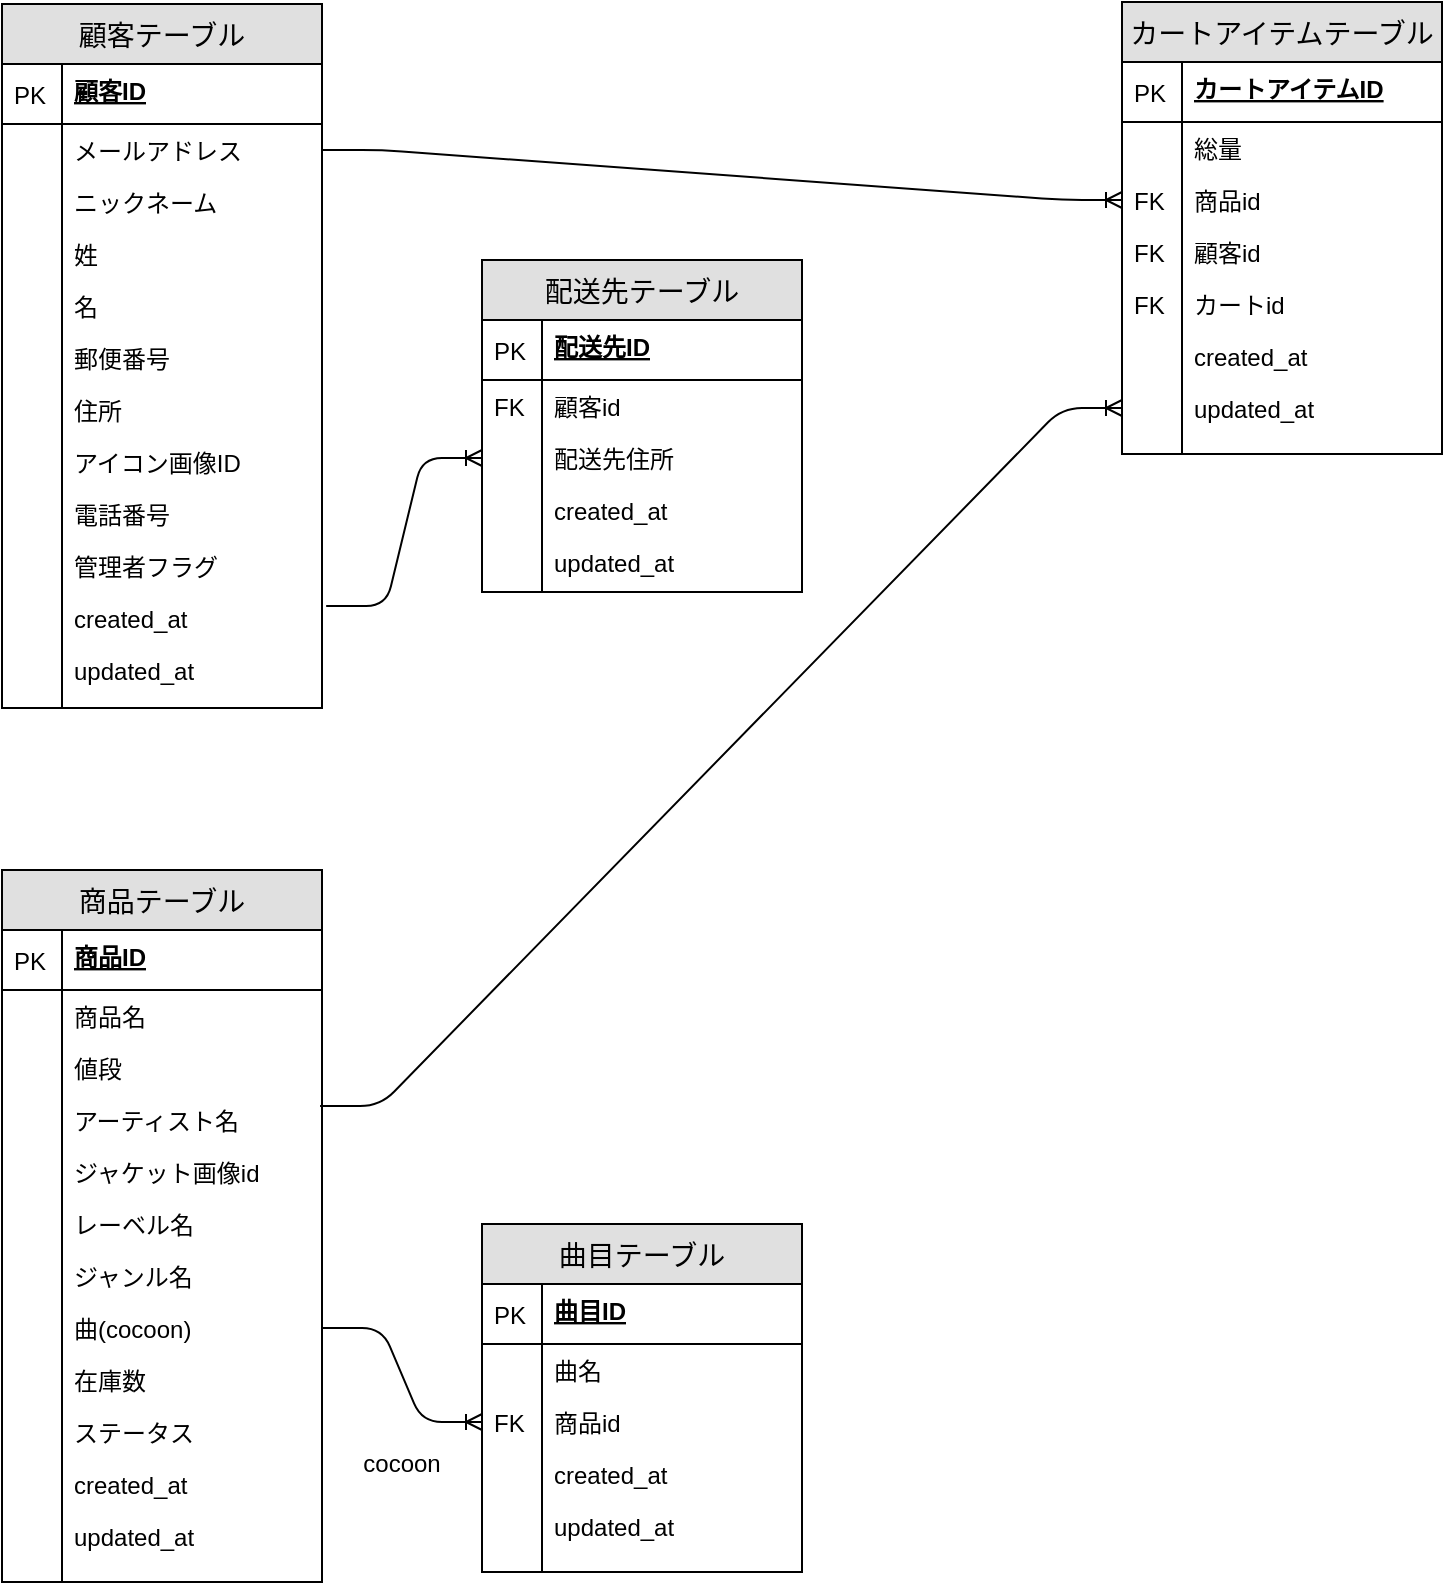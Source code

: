 <mxfile version="10.8.0" type="github"><diagram id="j4deBGUTTM5WUYpIcItX" name="ER"><mxGraphModel dx="918" dy="592" grid="1" gridSize="10" guides="1" tooltips="1" connect="1" arrows="1" fold="1" page="1" pageScale="1" pageWidth="2339" pageHeight="3300" math="0" shadow="0"><root><mxCell id="0"/><mxCell id="1" parent="0"/><mxCell id="TV6DeIS1_IVo76_vO-sN-1" value="顧客テーブル" style="swimlane;fontStyle=0;childLayout=stackLayout;horizontal=1;startSize=30;fillColor=#e0e0e0;horizontalStack=0;resizeParent=1;resizeParentMax=0;resizeLast=0;collapsible=1;marginBottom=0;swimlaneFillColor=#ffffff;align=center;fontSize=14;" parent="1" vertex="1"><mxGeometry x="40" y="40" width="160" height="352" as="geometry"/></mxCell><mxCell id="TV6DeIS1_IVo76_vO-sN-2" value="顧客ID&#10;" style="shape=partialRectangle;top=0;left=0;right=0;bottom=1;align=left;verticalAlign=top;fillColor=none;spacingLeft=34;spacingRight=4;overflow=hidden;rotatable=0;points=[[0,0.5],[1,0.5]];portConstraint=eastwest;dropTarget=0;fontStyle=5;fontSize=12;" parent="TV6DeIS1_IVo76_vO-sN-1" vertex="1"><mxGeometry y="30" width="160" height="30" as="geometry"/></mxCell><mxCell id="TV6DeIS1_IVo76_vO-sN-3" value="PK" style="shape=partialRectangle;top=0;left=0;bottom=0;fillColor=none;align=left;verticalAlign=middle;spacingLeft=4;spacingRight=4;overflow=hidden;rotatable=0;points=[];portConstraint=eastwest;part=1;fontSize=12;" parent="TV6DeIS1_IVo76_vO-sN-2" vertex="1" connectable="0"><mxGeometry width="30" height="30" as="geometry"/></mxCell><mxCell id="TV6DeIS1_IVo76_vO-sN-4" value="メールアドレス" style="shape=partialRectangle;top=0;left=0;right=0;bottom=0;align=left;verticalAlign=top;fillColor=none;spacingLeft=34;spacingRight=4;overflow=hidden;rotatable=0;points=[[0,0.5],[1,0.5]];portConstraint=eastwest;dropTarget=0;fontSize=12;" parent="TV6DeIS1_IVo76_vO-sN-1" vertex="1"><mxGeometry y="60" width="160" height="26" as="geometry"/></mxCell><mxCell id="TV6DeIS1_IVo76_vO-sN-5" value="" style="shape=partialRectangle;top=0;left=0;bottom=0;fillColor=none;align=left;verticalAlign=top;spacingLeft=4;spacingRight=4;overflow=hidden;rotatable=0;points=[];portConstraint=eastwest;part=1;fontSize=12;" parent="TV6DeIS1_IVo76_vO-sN-4" vertex="1" connectable="0"><mxGeometry width="30" height="26" as="geometry"/></mxCell><mxCell id="TV6DeIS1_IVo76_vO-sN-6" value="ニックネーム" style="shape=partialRectangle;top=0;left=0;right=0;bottom=0;align=left;verticalAlign=top;fillColor=none;spacingLeft=34;spacingRight=4;overflow=hidden;rotatable=0;points=[[0,0.5],[1,0.5]];portConstraint=eastwest;dropTarget=0;fontSize=12;" parent="TV6DeIS1_IVo76_vO-sN-1" vertex="1"><mxGeometry y="86" width="160" height="26" as="geometry"/></mxCell><mxCell id="TV6DeIS1_IVo76_vO-sN-7" value="" style="shape=partialRectangle;top=0;left=0;bottom=0;fillColor=none;align=left;verticalAlign=top;spacingLeft=4;spacingRight=4;overflow=hidden;rotatable=0;points=[];portConstraint=eastwest;part=1;fontSize=12;" parent="TV6DeIS1_IVo76_vO-sN-6" vertex="1" connectable="0"><mxGeometry width="30" height="26" as="geometry"/></mxCell><mxCell id="TV6DeIS1_IVo76_vO-sN-8" value="姓" style="shape=partialRectangle;top=0;left=0;right=0;bottom=0;align=left;verticalAlign=top;fillColor=none;spacingLeft=34;spacingRight=4;overflow=hidden;rotatable=0;points=[[0,0.5],[1,0.5]];portConstraint=eastwest;dropTarget=0;fontSize=12;" parent="TV6DeIS1_IVo76_vO-sN-1" vertex="1"><mxGeometry y="112" width="160" height="26" as="geometry"/></mxCell><mxCell id="TV6DeIS1_IVo76_vO-sN-9" value="" style="shape=partialRectangle;top=0;left=0;bottom=0;fillColor=none;align=left;verticalAlign=top;spacingLeft=4;spacingRight=4;overflow=hidden;rotatable=0;points=[];portConstraint=eastwest;part=1;fontSize=12;" parent="TV6DeIS1_IVo76_vO-sN-8" vertex="1" connectable="0"><mxGeometry width="30" height="26" as="geometry"/></mxCell><mxCell id="k_5sdyVenxP-10PPufpc-1" value="名" style="shape=partialRectangle;top=0;left=0;right=0;bottom=0;align=left;verticalAlign=top;fillColor=none;spacingLeft=34;spacingRight=4;overflow=hidden;rotatable=0;points=[[0,0.5],[1,0.5]];portConstraint=eastwest;dropTarget=0;fontSize=12;" vertex="1" parent="TV6DeIS1_IVo76_vO-sN-1"><mxGeometry y="138" width="160" height="26" as="geometry"/></mxCell><mxCell id="k_5sdyVenxP-10PPufpc-2" value="" style="shape=partialRectangle;top=0;left=0;bottom=0;fillColor=none;align=left;verticalAlign=top;spacingLeft=4;spacingRight=4;overflow=hidden;rotatable=0;points=[];portConstraint=eastwest;part=1;fontSize=12;" vertex="1" connectable="0" parent="k_5sdyVenxP-10PPufpc-1"><mxGeometry width="30" height="26" as="geometry"/></mxCell><mxCell id="R2SlFl2XiFBd5JuxxcRJ-7" value="郵便番号" style="shape=partialRectangle;top=0;left=0;right=0;bottom=0;align=left;verticalAlign=top;fillColor=none;spacingLeft=34;spacingRight=4;overflow=hidden;rotatable=0;points=[[0,0.5],[1,0.5]];portConstraint=eastwest;dropTarget=0;fontSize=12;" parent="TV6DeIS1_IVo76_vO-sN-1" vertex="1"><mxGeometry y="164" width="160" height="26" as="geometry"/></mxCell><mxCell id="R2SlFl2XiFBd5JuxxcRJ-8" value="" style="shape=partialRectangle;top=0;left=0;bottom=0;fillColor=none;align=left;verticalAlign=top;spacingLeft=4;spacingRight=4;overflow=hidden;rotatable=0;points=[];portConstraint=eastwest;part=1;fontSize=12;" parent="R2SlFl2XiFBd5JuxxcRJ-7" vertex="1" connectable="0"><mxGeometry width="30" height="26" as="geometry"/></mxCell><mxCell id="R2SlFl2XiFBd5JuxxcRJ-11" value="住所" style="shape=partialRectangle;top=0;left=0;right=0;bottom=0;align=left;verticalAlign=top;fillColor=none;spacingLeft=34;spacingRight=4;overflow=hidden;rotatable=0;points=[[0,0.5],[1,0.5]];portConstraint=eastwest;dropTarget=0;fontSize=12;" parent="TV6DeIS1_IVo76_vO-sN-1" vertex="1"><mxGeometry y="190" width="160" height="26" as="geometry"/></mxCell><mxCell id="R2SlFl2XiFBd5JuxxcRJ-12" value="" style="shape=partialRectangle;top=0;left=0;bottom=0;fillColor=none;align=left;verticalAlign=top;spacingLeft=4;spacingRight=4;overflow=hidden;rotatable=0;points=[];portConstraint=eastwest;part=1;fontSize=12;" parent="R2SlFl2XiFBd5JuxxcRJ-11" vertex="1" connectable="0"><mxGeometry width="30" height="26" as="geometry"/></mxCell><mxCell id="R2SlFl2XiFBd5JuxxcRJ-17" value="アイコン画像ID" style="shape=partialRectangle;top=0;left=0;right=0;bottom=0;align=left;verticalAlign=top;fillColor=none;spacingLeft=34;spacingRight=4;overflow=hidden;rotatable=0;points=[[0,0.5],[1,0.5]];portConstraint=eastwest;dropTarget=0;fontSize=12;" parent="TV6DeIS1_IVo76_vO-sN-1" vertex="1"><mxGeometry y="216" width="160" height="26" as="geometry"/></mxCell><mxCell id="R2SlFl2XiFBd5JuxxcRJ-18" value="" style="shape=partialRectangle;top=0;left=0;bottom=0;fillColor=none;align=left;verticalAlign=top;spacingLeft=4;spacingRight=4;overflow=hidden;rotatable=0;points=[];portConstraint=eastwest;part=1;fontSize=12;" parent="R2SlFl2XiFBd5JuxxcRJ-17" vertex="1" connectable="0"><mxGeometry width="30" height="26" as="geometry"/></mxCell><mxCell id="R2SlFl2XiFBd5JuxxcRJ-9" value="電話番号" style="shape=partialRectangle;top=0;left=0;right=0;bottom=0;align=left;verticalAlign=top;fillColor=none;spacingLeft=34;spacingRight=4;overflow=hidden;rotatable=0;points=[[0,0.5],[1,0.5]];portConstraint=eastwest;dropTarget=0;fontSize=12;" parent="TV6DeIS1_IVo76_vO-sN-1" vertex="1"><mxGeometry y="242" width="160" height="26" as="geometry"/></mxCell><mxCell id="R2SlFl2XiFBd5JuxxcRJ-10" value="" style="shape=partialRectangle;top=0;left=0;bottom=0;fillColor=none;align=left;verticalAlign=top;spacingLeft=4;spacingRight=4;overflow=hidden;rotatable=0;points=[];portConstraint=eastwest;part=1;fontSize=12;" parent="R2SlFl2XiFBd5JuxxcRJ-9" vertex="1" connectable="0"><mxGeometry width="30" height="26" as="geometry"/></mxCell><mxCell id="k_5sdyVenxP-10PPufpc-4" value="管理者フラグ" style="shape=partialRectangle;top=0;left=0;right=0;bottom=0;align=left;verticalAlign=top;fillColor=none;spacingLeft=34;spacingRight=4;overflow=hidden;rotatable=0;points=[[0,0.5],[1,0.5]];portConstraint=eastwest;dropTarget=0;fontSize=12;" vertex="1" parent="TV6DeIS1_IVo76_vO-sN-1"><mxGeometry y="268" width="160" height="26" as="geometry"/></mxCell><mxCell id="k_5sdyVenxP-10PPufpc-5" value="" style="shape=partialRectangle;top=0;left=0;bottom=0;fillColor=none;align=left;verticalAlign=top;spacingLeft=4;spacingRight=4;overflow=hidden;rotatable=0;points=[];portConstraint=eastwest;part=1;fontSize=12;" vertex="1" connectable="0" parent="k_5sdyVenxP-10PPufpc-4"><mxGeometry width="30" height="26" as="geometry"/></mxCell><mxCell id="R2SlFl2XiFBd5JuxxcRJ-15" value="created_at" style="shape=partialRectangle;top=0;left=0;right=0;bottom=0;align=left;verticalAlign=top;fillColor=none;spacingLeft=34;spacingRight=4;overflow=hidden;rotatable=0;points=[[0,0.5],[1,0.5]];portConstraint=eastwest;dropTarget=0;fontSize=12;" parent="TV6DeIS1_IVo76_vO-sN-1" vertex="1"><mxGeometry y="294" width="160" height="26" as="geometry"/></mxCell><mxCell id="R2SlFl2XiFBd5JuxxcRJ-16" value="" style="shape=partialRectangle;top=0;left=0;bottom=0;fillColor=none;align=left;verticalAlign=top;spacingLeft=4;spacingRight=4;overflow=hidden;rotatable=0;points=[];portConstraint=eastwest;part=1;fontSize=12;" parent="R2SlFl2XiFBd5JuxxcRJ-15" vertex="1" connectable="0"><mxGeometry width="30" height="26" as="geometry"/></mxCell><mxCell id="R2SlFl2XiFBd5JuxxcRJ-13" value="updated_at" style="shape=partialRectangle;top=0;left=0;right=0;bottom=0;align=left;verticalAlign=top;fillColor=none;spacingLeft=34;spacingRight=4;overflow=hidden;rotatable=0;points=[[0,0.5],[1,0.5]];portConstraint=eastwest;dropTarget=0;fontSize=12;" parent="TV6DeIS1_IVo76_vO-sN-1" vertex="1"><mxGeometry y="320" width="160" height="26" as="geometry"/></mxCell><mxCell id="R2SlFl2XiFBd5JuxxcRJ-14" value="" style="shape=partialRectangle;top=0;left=0;bottom=0;fillColor=none;align=left;verticalAlign=top;spacingLeft=4;spacingRight=4;overflow=hidden;rotatable=0;points=[];portConstraint=eastwest;part=1;fontSize=12;" parent="R2SlFl2XiFBd5JuxxcRJ-13" vertex="1" connectable="0"><mxGeometry width="30" height="26" as="geometry"/></mxCell><mxCell id="TV6DeIS1_IVo76_vO-sN-10" value="" style="shape=partialRectangle;top=0;left=0;right=0;bottom=0;align=left;verticalAlign=top;fillColor=none;spacingLeft=34;spacingRight=4;overflow=hidden;rotatable=0;points=[[0,0.5],[1,0.5]];portConstraint=eastwest;dropTarget=0;fontSize=12;" parent="TV6DeIS1_IVo76_vO-sN-1" vertex="1"><mxGeometry y="346" width="160" height="6" as="geometry"/></mxCell><mxCell id="TV6DeIS1_IVo76_vO-sN-11" value="" style="shape=partialRectangle;top=0;left=0;bottom=0;fillColor=none;align=left;verticalAlign=top;spacingLeft=4;spacingRight=4;overflow=hidden;rotatable=0;points=[];portConstraint=eastwest;part=1;fontSize=12;" parent="TV6DeIS1_IVo76_vO-sN-10" vertex="1" connectable="0"><mxGeometry width="30" height="6" as="geometry"/></mxCell><mxCell id="R2SlFl2XiFBd5JuxxcRJ-26" value="商品テーブル" style="swimlane;fontStyle=0;childLayout=stackLayout;horizontal=1;startSize=30;fillColor=#e0e0e0;horizontalStack=0;resizeParent=1;resizeParentMax=0;resizeLast=0;collapsible=1;marginBottom=0;swimlaneFillColor=#ffffff;align=center;fontSize=14;" parent="1" vertex="1"><mxGeometry x="40" y="473" width="160" height="356" as="geometry"/></mxCell><mxCell id="R2SlFl2XiFBd5JuxxcRJ-27" value="商品ID&#10;" style="shape=partialRectangle;top=0;left=0;right=0;bottom=1;align=left;verticalAlign=top;fillColor=none;spacingLeft=34;spacingRight=4;overflow=hidden;rotatable=0;points=[[0,0.5],[1,0.5]];portConstraint=eastwest;dropTarget=0;fontStyle=5;fontSize=12;" parent="R2SlFl2XiFBd5JuxxcRJ-26" vertex="1"><mxGeometry y="30" width="160" height="30" as="geometry"/></mxCell><mxCell id="R2SlFl2XiFBd5JuxxcRJ-28" value="PK" style="shape=partialRectangle;top=0;left=0;bottom=0;fillColor=none;align=left;verticalAlign=middle;spacingLeft=4;spacingRight=4;overflow=hidden;rotatable=0;points=[];portConstraint=eastwest;part=1;fontSize=12;" parent="R2SlFl2XiFBd5JuxxcRJ-27" vertex="1" connectable="0"><mxGeometry width="30" height="30" as="geometry"/></mxCell><mxCell id="R2SlFl2XiFBd5JuxxcRJ-29" value="商品名" style="shape=partialRectangle;top=0;left=0;right=0;bottom=0;align=left;verticalAlign=top;fillColor=none;spacingLeft=34;spacingRight=4;overflow=hidden;rotatable=0;points=[[0,0.5],[1,0.5]];portConstraint=eastwest;dropTarget=0;fontSize=12;" parent="R2SlFl2XiFBd5JuxxcRJ-26" vertex="1"><mxGeometry y="60" width="160" height="26" as="geometry"/></mxCell><mxCell id="R2SlFl2XiFBd5JuxxcRJ-30" value="" style="shape=partialRectangle;top=0;left=0;bottom=0;fillColor=none;align=left;verticalAlign=top;spacingLeft=4;spacingRight=4;overflow=hidden;rotatable=0;points=[];portConstraint=eastwest;part=1;fontSize=12;" parent="R2SlFl2XiFBd5JuxxcRJ-29" vertex="1" connectable="0"><mxGeometry width="30" height="26" as="geometry"/></mxCell><mxCell id="R2SlFl2XiFBd5JuxxcRJ-31" value="値段" style="shape=partialRectangle;top=0;left=0;right=0;bottom=0;align=left;verticalAlign=top;fillColor=none;spacingLeft=34;spacingRight=4;overflow=hidden;rotatable=0;points=[[0,0.5],[1,0.5]];portConstraint=eastwest;dropTarget=0;fontSize=12;" parent="R2SlFl2XiFBd5JuxxcRJ-26" vertex="1"><mxGeometry y="86" width="160" height="26" as="geometry"/></mxCell><mxCell id="R2SlFl2XiFBd5JuxxcRJ-32" value="" style="shape=partialRectangle;top=0;left=0;bottom=0;fillColor=none;align=left;verticalAlign=top;spacingLeft=4;spacingRight=4;overflow=hidden;rotatable=0;points=[];portConstraint=eastwest;part=1;fontSize=12;" parent="R2SlFl2XiFBd5JuxxcRJ-31" vertex="1" connectable="0"><mxGeometry width="30" height="26" as="geometry"/></mxCell><mxCell id="R2SlFl2XiFBd5JuxxcRJ-33" value="アーティスト名" style="shape=partialRectangle;top=0;left=0;right=0;bottom=0;align=left;verticalAlign=top;fillColor=none;spacingLeft=34;spacingRight=4;overflow=hidden;rotatable=0;points=[[0,0.5],[1,0.5]];portConstraint=eastwest;dropTarget=0;fontSize=12;" parent="R2SlFl2XiFBd5JuxxcRJ-26" vertex="1"><mxGeometry y="112" width="160" height="26" as="geometry"/></mxCell><mxCell id="R2SlFl2XiFBd5JuxxcRJ-34" value="" style="shape=partialRectangle;top=0;left=0;bottom=0;fillColor=none;align=left;verticalAlign=top;spacingLeft=4;spacingRight=4;overflow=hidden;rotatable=0;points=[];portConstraint=eastwest;part=1;fontSize=12;" parent="R2SlFl2XiFBd5JuxxcRJ-33" vertex="1" connectable="0"><mxGeometry width="30" height="26" as="geometry"/></mxCell><mxCell id="R2SlFl2XiFBd5JuxxcRJ-35" value="ジャケット画像id" style="shape=partialRectangle;top=0;left=0;right=0;bottom=0;align=left;verticalAlign=top;fillColor=none;spacingLeft=34;spacingRight=4;overflow=hidden;rotatable=0;points=[[0,0.5],[1,0.5]];portConstraint=eastwest;dropTarget=0;fontSize=12;" parent="R2SlFl2XiFBd5JuxxcRJ-26" vertex="1"><mxGeometry y="138" width="160" height="26" as="geometry"/></mxCell><mxCell id="R2SlFl2XiFBd5JuxxcRJ-36" value="" style="shape=partialRectangle;top=0;left=0;bottom=0;fillColor=none;align=left;verticalAlign=top;spacingLeft=4;spacingRight=4;overflow=hidden;rotatable=0;points=[];portConstraint=eastwest;part=1;fontSize=12;" parent="R2SlFl2XiFBd5JuxxcRJ-35" vertex="1" connectable="0"><mxGeometry width="30" height="26" as="geometry"/></mxCell><mxCell id="R2SlFl2XiFBd5JuxxcRJ-37" value="レーベル名" style="shape=partialRectangle;top=0;left=0;right=0;bottom=0;align=left;verticalAlign=top;fillColor=none;spacingLeft=34;spacingRight=4;overflow=hidden;rotatable=0;points=[[0,0.5],[1,0.5]];portConstraint=eastwest;dropTarget=0;fontSize=12;" parent="R2SlFl2XiFBd5JuxxcRJ-26" vertex="1"><mxGeometry y="164" width="160" height="26" as="geometry"/></mxCell><mxCell id="R2SlFl2XiFBd5JuxxcRJ-38" value="" style="shape=partialRectangle;top=0;left=0;bottom=0;fillColor=none;align=left;verticalAlign=top;spacingLeft=4;spacingRight=4;overflow=hidden;rotatable=0;points=[];portConstraint=eastwest;part=1;fontSize=12;" parent="R2SlFl2XiFBd5JuxxcRJ-37" vertex="1" connectable="0"><mxGeometry width="30" height="26" as="geometry"/></mxCell><mxCell id="R2SlFl2XiFBd5JuxxcRJ-39" value="ジャンル名" style="shape=partialRectangle;top=0;left=0;right=0;bottom=0;align=left;verticalAlign=top;fillColor=none;spacingLeft=34;spacingRight=4;overflow=hidden;rotatable=0;points=[[0,0.5],[1,0.5]];portConstraint=eastwest;dropTarget=0;fontSize=12;" parent="R2SlFl2XiFBd5JuxxcRJ-26" vertex="1"><mxGeometry y="190" width="160" height="26" as="geometry"/></mxCell><mxCell id="R2SlFl2XiFBd5JuxxcRJ-40" value="" style="shape=partialRectangle;top=0;left=0;bottom=0;fillColor=none;align=left;verticalAlign=top;spacingLeft=4;spacingRight=4;overflow=hidden;rotatable=0;points=[];portConstraint=eastwest;part=1;fontSize=12;" parent="R2SlFl2XiFBd5JuxxcRJ-39" vertex="1" connectable="0"><mxGeometry width="30" height="26" as="geometry"/></mxCell><mxCell id="R2SlFl2XiFBd5JuxxcRJ-41" value="曲(cocoon)" style="shape=partialRectangle;top=0;left=0;right=0;bottom=0;align=left;verticalAlign=top;fillColor=none;spacingLeft=34;spacingRight=4;overflow=hidden;rotatable=0;points=[[0,0.5],[1,0.5]];portConstraint=eastwest;dropTarget=0;fontSize=12;" parent="R2SlFl2XiFBd5JuxxcRJ-26" vertex="1"><mxGeometry y="216" width="160" height="26" as="geometry"/></mxCell><mxCell id="R2SlFl2XiFBd5JuxxcRJ-42" value="" style="shape=partialRectangle;top=0;left=0;bottom=0;fillColor=none;align=left;verticalAlign=top;spacingLeft=4;spacingRight=4;overflow=hidden;rotatable=0;points=[];portConstraint=eastwest;part=1;fontSize=12;" parent="R2SlFl2XiFBd5JuxxcRJ-41" vertex="1" connectable="0"><mxGeometry width="30" height="26" as="geometry"/></mxCell><mxCell id="k_5sdyVenxP-10PPufpc-21" value="在庫数" style="shape=partialRectangle;top=0;left=0;right=0;bottom=0;align=left;verticalAlign=top;fillColor=none;spacingLeft=34;spacingRight=4;overflow=hidden;rotatable=0;points=[[0,0.5],[1,0.5]];portConstraint=eastwest;dropTarget=0;fontSize=12;" vertex="1" parent="R2SlFl2XiFBd5JuxxcRJ-26"><mxGeometry y="242" width="160" height="26" as="geometry"/></mxCell><mxCell id="k_5sdyVenxP-10PPufpc-22" value="" style="shape=partialRectangle;top=0;left=0;bottom=0;fillColor=none;align=left;verticalAlign=top;spacingLeft=4;spacingRight=4;overflow=hidden;rotatable=0;points=[];portConstraint=eastwest;part=1;fontSize=12;" vertex="1" connectable="0" parent="k_5sdyVenxP-10PPufpc-21"><mxGeometry width="30" height="26" as="geometry"/></mxCell><mxCell id="R2SlFl2XiFBd5JuxxcRJ-43" value="ステータス" style="shape=partialRectangle;top=0;left=0;right=0;bottom=0;align=left;verticalAlign=top;fillColor=none;spacingLeft=34;spacingRight=4;overflow=hidden;rotatable=0;points=[[0,0.5],[1,0.5]];portConstraint=eastwest;dropTarget=0;fontSize=12;" parent="R2SlFl2XiFBd5JuxxcRJ-26" vertex="1"><mxGeometry y="268" width="160" height="26" as="geometry"/></mxCell><mxCell id="R2SlFl2XiFBd5JuxxcRJ-44" value="" style="shape=partialRectangle;top=0;left=0;bottom=0;fillColor=none;align=left;verticalAlign=top;spacingLeft=4;spacingRight=4;overflow=hidden;rotatable=0;points=[];portConstraint=eastwest;part=1;fontSize=12;" parent="R2SlFl2XiFBd5JuxxcRJ-43" vertex="1" connectable="0"><mxGeometry width="30" height="26" as="geometry"/></mxCell><mxCell id="R2SlFl2XiFBd5JuxxcRJ-45" value="created_at" style="shape=partialRectangle;top=0;left=0;right=0;bottom=0;align=left;verticalAlign=top;fillColor=none;spacingLeft=34;spacingRight=4;overflow=hidden;rotatable=0;points=[[0,0.5],[1,0.5]];portConstraint=eastwest;dropTarget=0;fontSize=12;" parent="R2SlFl2XiFBd5JuxxcRJ-26" vertex="1"><mxGeometry y="294" width="160" height="26" as="geometry"/></mxCell><mxCell id="R2SlFl2XiFBd5JuxxcRJ-46" value="" style="shape=partialRectangle;top=0;left=0;bottom=0;fillColor=none;align=left;verticalAlign=top;spacingLeft=4;spacingRight=4;overflow=hidden;rotatable=0;points=[];portConstraint=eastwest;part=1;fontSize=12;" parent="R2SlFl2XiFBd5JuxxcRJ-45" vertex="1" connectable="0"><mxGeometry width="30" height="26" as="geometry"/></mxCell><mxCell id="R2SlFl2XiFBd5JuxxcRJ-49" value="updated_at" style="shape=partialRectangle;top=0;left=0;right=0;bottom=0;align=left;verticalAlign=top;fillColor=none;spacingLeft=34;spacingRight=4;overflow=hidden;rotatable=0;points=[[0,0.5],[1,0.5]];portConstraint=eastwest;dropTarget=0;fontSize=12;" parent="R2SlFl2XiFBd5JuxxcRJ-26" vertex="1"><mxGeometry y="320" width="160" height="26" as="geometry"/></mxCell><mxCell id="R2SlFl2XiFBd5JuxxcRJ-50" value="" style="shape=partialRectangle;top=0;left=0;bottom=0;fillColor=none;align=left;verticalAlign=top;spacingLeft=4;spacingRight=4;overflow=hidden;rotatable=0;points=[];portConstraint=eastwest;part=1;fontSize=12;" parent="R2SlFl2XiFBd5JuxxcRJ-49" vertex="1" connectable="0"><mxGeometry width="30" height="26" as="geometry"/></mxCell><mxCell id="R2SlFl2XiFBd5JuxxcRJ-47" value="" style="shape=partialRectangle;top=0;left=0;right=0;bottom=0;align=left;verticalAlign=top;fillColor=none;spacingLeft=34;spacingRight=4;overflow=hidden;rotatable=0;points=[[0,0.5],[1,0.5]];portConstraint=eastwest;dropTarget=0;fontSize=12;" parent="R2SlFl2XiFBd5JuxxcRJ-26" vertex="1"><mxGeometry y="346" width="160" height="10" as="geometry"/></mxCell><mxCell id="R2SlFl2XiFBd5JuxxcRJ-48" value="" style="shape=partialRectangle;top=0;left=0;bottom=0;fillColor=none;align=left;verticalAlign=top;spacingLeft=4;spacingRight=4;overflow=hidden;rotatable=0;points=[];portConstraint=eastwest;part=1;fontSize=12;" parent="R2SlFl2XiFBd5JuxxcRJ-47" vertex="1" connectable="0"><mxGeometry width="30" height="10" as="geometry"/></mxCell><mxCell id="R2SlFl2XiFBd5JuxxcRJ-51" value="曲目テーブル" style="swimlane;fontStyle=0;childLayout=stackLayout;horizontal=1;startSize=30;fillColor=#e0e0e0;horizontalStack=0;resizeParent=1;resizeParentMax=0;resizeLast=0;collapsible=1;marginBottom=0;swimlaneFillColor=#ffffff;align=center;fontSize=14;" parent="1" vertex="1"><mxGeometry x="280" y="650" width="160" height="174" as="geometry"/></mxCell><mxCell id="R2SlFl2XiFBd5JuxxcRJ-52" value="曲目ID&#10;" style="shape=partialRectangle;top=0;left=0;right=0;bottom=1;align=left;verticalAlign=top;fillColor=none;spacingLeft=34;spacingRight=4;overflow=hidden;rotatable=0;points=[[0,0.5],[1,0.5]];portConstraint=eastwest;dropTarget=0;fontStyle=5;fontSize=12;" parent="R2SlFl2XiFBd5JuxxcRJ-51" vertex="1"><mxGeometry y="30" width="160" height="30" as="geometry"/></mxCell><mxCell id="R2SlFl2XiFBd5JuxxcRJ-53" value="PK" style="shape=partialRectangle;top=0;left=0;bottom=0;fillColor=none;align=left;verticalAlign=middle;spacingLeft=4;spacingRight=4;overflow=hidden;rotatable=0;points=[];portConstraint=eastwest;part=1;fontSize=12;" parent="R2SlFl2XiFBd5JuxxcRJ-52" vertex="1" connectable="0"><mxGeometry width="30" height="30" as="geometry"/></mxCell><mxCell id="R2SlFl2XiFBd5JuxxcRJ-54" value="曲名" style="shape=partialRectangle;top=0;left=0;right=0;bottom=0;align=left;verticalAlign=top;fillColor=none;spacingLeft=34;spacingRight=4;overflow=hidden;rotatable=0;points=[[0,0.5],[1,0.5]];portConstraint=eastwest;dropTarget=0;fontSize=12;" parent="R2SlFl2XiFBd5JuxxcRJ-51" vertex="1"><mxGeometry y="60" width="160" height="26" as="geometry"/></mxCell><mxCell id="R2SlFl2XiFBd5JuxxcRJ-55" value="" style="shape=partialRectangle;top=0;left=0;bottom=0;fillColor=none;align=left;verticalAlign=top;spacingLeft=4;spacingRight=4;overflow=hidden;rotatable=0;points=[];portConstraint=eastwest;part=1;fontSize=12;" parent="R2SlFl2XiFBd5JuxxcRJ-54" vertex="1" connectable="0"><mxGeometry width="30" height="26" as="geometry"/></mxCell><mxCell id="R2SlFl2XiFBd5JuxxcRJ-56" value="商品id" style="shape=partialRectangle;top=0;left=0;right=0;bottom=0;align=left;verticalAlign=top;fillColor=none;spacingLeft=34;spacingRight=4;overflow=hidden;rotatable=0;points=[[0,0.5],[1,0.5]];portConstraint=eastwest;dropTarget=0;fontSize=12;" parent="R2SlFl2XiFBd5JuxxcRJ-51" vertex="1"><mxGeometry y="86" width="160" height="26" as="geometry"/></mxCell><mxCell id="R2SlFl2XiFBd5JuxxcRJ-57" value="FK&#10;&#10;" style="shape=partialRectangle;top=0;left=0;bottom=0;fillColor=none;align=left;verticalAlign=top;spacingLeft=4;spacingRight=4;overflow=hidden;rotatable=0;points=[];portConstraint=eastwest;part=1;fontSize=12;" parent="R2SlFl2XiFBd5JuxxcRJ-56" vertex="1" connectable="0"><mxGeometry width="30" height="26" as="geometry"/></mxCell><mxCell id="R2SlFl2XiFBd5JuxxcRJ-70" value="created_at" style="shape=partialRectangle;top=0;left=0;right=0;bottom=0;align=left;verticalAlign=top;fillColor=none;spacingLeft=34;spacingRight=4;overflow=hidden;rotatable=0;points=[[0,0.5],[1,0.5]];portConstraint=eastwest;dropTarget=0;fontSize=12;" parent="R2SlFl2XiFBd5JuxxcRJ-51" vertex="1"><mxGeometry y="112" width="160" height="26" as="geometry"/></mxCell><mxCell id="R2SlFl2XiFBd5JuxxcRJ-71" value="" style="shape=partialRectangle;top=0;left=0;bottom=0;fillColor=none;align=left;verticalAlign=top;spacingLeft=4;spacingRight=4;overflow=hidden;rotatable=0;points=[];portConstraint=eastwest;part=1;fontSize=12;" parent="R2SlFl2XiFBd5JuxxcRJ-70" vertex="1" connectable="0"><mxGeometry width="30" height="26" as="geometry"/></mxCell><mxCell id="R2SlFl2XiFBd5JuxxcRJ-72" value="updated_at" style="shape=partialRectangle;top=0;left=0;right=0;bottom=0;align=left;verticalAlign=top;fillColor=none;spacingLeft=34;spacingRight=4;overflow=hidden;rotatable=0;points=[[0,0.5],[1,0.5]];portConstraint=eastwest;dropTarget=0;fontSize=12;" parent="R2SlFl2XiFBd5JuxxcRJ-51" vertex="1"><mxGeometry y="138" width="160" height="26" as="geometry"/></mxCell><mxCell id="R2SlFl2XiFBd5JuxxcRJ-73" value="" style="shape=partialRectangle;top=0;left=0;bottom=0;fillColor=none;align=left;verticalAlign=top;spacingLeft=4;spacingRight=4;overflow=hidden;rotatable=0;points=[];portConstraint=eastwest;part=1;fontSize=12;" parent="R2SlFl2XiFBd5JuxxcRJ-72" vertex="1" connectable="0"><mxGeometry width="30" height="26" as="geometry"/></mxCell><mxCell id="R2SlFl2XiFBd5JuxxcRJ-74" value="" style="shape=partialRectangle;top=0;left=0;right=0;bottom=0;align=left;verticalAlign=top;fillColor=none;spacingLeft=34;spacingRight=4;overflow=hidden;rotatable=0;points=[[0,0.5],[1,0.5]];portConstraint=eastwest;dropTarget=0;fontSize=12;" parent="R2SlFl2XiFBd5JuxxcRJ-51" vertex="1"><mxGeometry y="164" width="160" height="10" as="geometry"/></mxCell><mxCell id="R2SlFl2XiFBd5JuxxcRJ-75" value="" style="shape=partialRectangle;top=0;left=0;bottom=0;fillColor=none;align=left;verticalAlign=top;spacingLeft=4;spacingRight=4;overflow=hidden;rotatable=0;points=[];portConstraint=eastwest;part=1;fontSize=12;" parent="R2SlFl2XiFBd5JuxxcRJ-74" vertex="1" connectable="0"><mxGeometry width="30" height="10" as="geometry"/></mxCell><mxCell id="R2SlFl2XiFBd5JuxxcRJ-89" value="カートアイテムテーブル" style="swimlane;fontStyle=0;childLayout=stackLayout;horizontal=1;startSize=30;fillColor=#e0e0e0;horizontalStack=0;resizeParent=1;resizeParentMax=0;resizeLast=0;collapsible=1;marginBottom=0;swimlaneFillColor=#ffffff;align=center;fontSize=14;" parent="1" vertex="1"><mxGeometry x="600" y="39" width="160" height="226" as="geometry"/></mxCell><mxCell id="R2SlFl2XiFBd5JuxxcRJ-90" value="カートアイテムID&#10;" style="shape=partialRectangle;top=0;left=0;right=0;bottom=1;align=left;verticalAlign=top;fillColor=none;spacingLeft=34;spacingRight=4;overflow=hidden;rotatable=0;points=[[0,0.5],[1,0.5]];portConstraint=eastwest;dropTarget=0;fontStyle=5;fontSize=12;" parent="R2SlFl2XiFBd5JuxxcRJ-89" vertex="1"><mxGeometry y="30" width="160" height="30" as="geometry"/></mxCell><mxCell id="R2SlFl2XiFBd5JuxxcRJ-91" value="PK" style="shape=partialRectangle;top=0;left=0;bottom=0;fillColor=none;align=left;verticalAlign=middle;spacingLeft=4;spacingRight=4;overflow=hidden;rotatable=0;points=[];portConstraint=eastwest;part=1;fontSize=12;" parent="R2SlFl2XiFBd5JuxxcRJ-90" vertex="1" connectable="0"><mxGeometry width="30" height="30" as="geometry"/></mxCell><mxCell id="R2SlFl2XiFBd5JuxxcRJ-92" value="総量" style="shape=partialRectangle;top=0;left=0;right=0;bottom=0;align=left;verticalAlign=top;fillColor=none;spacingLeft=34;spacingRight=4;overflow=hidden;rotatable=0;points=[[0,0.5],[1,0.5]];portConstraint=eastwest;dropTarget=0;fontSize=12;" parent="R2SlFl2XiFBd5JuxxcRJ-89" vertex="1"><mxGeometry y="60" width="160" height="26" as="geometry"/></mxCell><mxCell id="R2SlFl2XiFBd5JuxxcRJ-93" value="" style="shape=partialRectangle;top=0;left=0;bottom=0;fillColor=none;align=left;verticalAlign=top;spacingLeft=4;spacingRight=4;overflow=hidden;rotatable=0;points=[];portConstraint=eastwest;part=1;fontSize=12;" parent="R2SlFl2XiFBd5JuxxcRJ-92" vertex="1" connectable="0"><mxGeometry width="30" height="26" as="geometry"/></mxCell><mxCell id="R2SlFl2XiFBd5JuxxcRJ-94" value="商品id" style="shape=partialRectangle;top=0;left=0;right=0;bottom=0;align=left;verticalAlign=top;fillColor=none;spacingLeft=34;spacingRight=4;overflow=hidden;rotatable=0;points=[[0,0.5],[1,0.5]];portConstraint=eastwest;dropTarget=0;fontSize=12;" parent="R2SlFl2XiFBd5JuxxcRJ-89" vertex="1"><mxGeometry y="86" width="160" height="26" as="geometry"/></mxCell><mxCell id="R2SlFl2XiFBd5JuxxcRJ-95" value="FK" style="shape=partialRectangle;top=0;left=0;bottom=0;fillColor=none;align=left;verticalAlign=top;spacingLeft=4;spacingRight=4;overflow=hidden;rotatable=0;points=[];portConstraint=eastwest;part=1;fontSize=12;" parent="R2SlFl2XiFBd5JuxxcRJ-94" vertex="1" connectable="0"><mxGeometry width="30" height="26" as="geometry"/></mxCell><mxCell id="k_5sdyVenxP-10PPufpc-23" value="顧客id" style="shape=partialRectangle;top=0;left=0;right=0;bottom=0;align=left;verticalAlign=top;fillColor=none;spacingLeft=34;spacingRight=4;overflow=hidden;rotatable=0;points=[[0,0.5],[1,0.5]];portConstraint=eastwest;dropTarget=0;fontSize=12;" vertex="1" parent="R2SlFl2XiFBd5JuxxcRJ-89"><mxGeometry y="112" width="160" height="26" as="geometry"/></mxCell><mxCell id="k_5sdyVenxP-10PPufpc-24" value="FK" style="shape=partialRectangle;top=0;left=0;bottom=0;fillColor=none;align=left;verticalAlign=top;spacingLeft=4;spacingRight=4;overflow=hidden;rotatable=0;points=[];portConstraint=eastwest;part=1;fontSize=12;" vertex="1" connectable="0" parent="k_5sdyVenxP-10PPufpc-23"><mxGeometry width="30" height="26" as="geometry"/></mxCell><mxCell id="R2SlFl2XiFBd5JuxxcRJ-98" value="カートid" style="shape=partialRectangle;top=0;left=0;right=0;bottom=0;align=left;verticalAlign=top;fillColor=none;spacingLeft=34;spacingRight=4;overflow=hidden;rotatable=0;points=[[0,0.5],[1,0.5]];portConstraint=eastwest;dropTarget=0;fontSize=12;" parent="R2SlFl2XiFBd5JuxxcRJ-89" vertex="1"><mxGeometry y="138" width="160" height="26" as="geometry"/></mxCell><mxCell id="R2SlFl2XiFBd5JuxxcRJ-99" value="FK" style="shape=partialRectangle;top=0;left=0;bottom=0;fillColor=none;align=left;verticalAlign=top;spacingLeft=4;spacingRight=4;overflow=hidden;rotatable=0;points=[];portConstraint=eastwest;part=1;fontSize=12;" parent="R2SlFl2XiFBd5JuxxcRJ-98" vertex="1" connectable="0"><mxGeometry width="30" height="26" as="geometry"/></mxCell><mxCell id="R2SlFl2XiFBd5JuxxcRJ-102" value="created_at" style="shape=partialRectangle;top=0;left=0;right=0;bottom=0;align=left;verticalAlign=top;fillColor=none;spacingLeft=34;spacingRight=4;overflow=hidden;rotatable=0;points=[[0,0.5],[1,0.5]];portConstraint=eastwest;dropTarget=0;fontSize=12;" parent="R2SlFl2XiFBd5JuxxcRJ-89" vertex="1"><mxGeometry y="164" width="160" height="26" as="geometry"/></mxCell><mxCell id="R2SlFl2XiFBd5JuxxcRJ-103" value="" style="shape=partialRectangle;top=0;left=0;bottom=0;fillColor=none;align=left;verticalAlign=top;spacingLeft=4;spacingRight=4;overflow=hidden;rotatable=0;points=[];portConstraint=eastwest;part=1;fontSize=12;" parent="R2SlFl2XiFBd5JuxxcRJ-102" vertex="1" connectable="0"><mxGeometry width="30" height="26" as="geometry"/></mxCell><mxCell id="R2SlFl2XiFBd5JuxxcRJ-104" value="updated_at" style="shape=partialRectangle;top=0;left=0;right=0;bottom=0;align=left;verticalAlign=top;fillColor=none;spacingLeft=34;spacingRight=4;overflow=hidden;rotatable=0;points=[[0,0.5],[1,0.5]];portConstraint=eastwest;dropTarget=0;fontSize=12;" parent="R2SlFl2XiFBd5JuxxcRJ-89" vertex="1"><mxGeometry y="190" width="160" height="26" as="geometry"/></mxCell><mxCell id="R2SlFl2XiFBd5JuxxcRJ-105" value="" style="shape=partialRectangle;top=0;left=0;bottom=0;fillColor=none;align=left;verticalAlign=top;spacingLeft=4;spacingRight=4;overflow=hidden;rotatable=0;points=[];portConstraint=eastwest;part=1;fontSize=12;" parent="R2SlFl2XiFBd5JuxxcRJ-104" vertex="1" connectable="0"><mxGeometry width="30" height="26" as="geometry"/></mxCell><mxCell id="R2SlFl2XiFBd5JuxxcRJ-96" value="" style="shape=partialRectangle;top=0;left=0;right=0;bottom=0;align=left;verticalAlign=top;fillColor=none;spacingLeft=34;spacingRight=4;overflow=hidden;rotatable=0;points=[[0,0.5],[1,0.5]];portConstraint=eastwest;dropTarget=0;fontSize=12;" parent="R2SlFl2XiFBd5JuxxcRJ-89" vertex="1"><mxGeometry y="216" width="160" height="10" as="geometry"/></mxCell><mxCell id="R2SlFl2XiFBd5JuxxcRJ-97" value="" style="shape=partialRectangle;top=0;left=0;bottom=0;fillColor=none;align=left;verticalAlign=top;spacingLeft=4;spacingRight=4;overflow=hidden;rotatable=0;points=[];portConstraint=eastwest;part=1;fontSize=12;" parent="R2SlFl2XiFBd5JuxxcRJ-96" vertex="1" connectable="0"><mxGeometry width="30" height="10" as="geometry"/></mxCell><mxCell id="hug1q_7HtVPXrQa2IyX--4" value="" style="edgeStyle=entityRelationEdgeStyle;fontSize=12;html=1;endArrow=ERoneToMany;entryX=0;entryY=0.5;entryDx=0;entryDy=0;exitX=1;exitY=0.5;exitDx=0;exitDy=0;" parent="1" source="TV6DeIS1_IVo76_vO-sN-4" target="R2SlFl2XiFBd5JuxxcRJ-94" edge="1"><mxGeometry width="100" height="100" relative="1" as="geometry"><mxPoint x="190" y="250" as="sourcePoint"/><mxPoint x="280" y="137" as="targetPoint"/></mxGeometry></mxCell><mxCell id="hug1q_7HtVPXrQa2IyX--5" value="cocoon" style="text;html=1;strokeColor=none;fillColor=none;align=center;verticalAlign=middle;whiteSpace=wrap;rounded=0;" parent="1" vertex="1"><mxGeometry x="220" y="760" width="40" height="20" as="geometry"/></mxCell><mxCell id="k_5sdyVenxP-10PPufpc-3" value="" style="edgeStyle=entityRelationEdgeStyle;fontSize=12;html=1;endArrow=ERoneToMany;entryX=0;entryY=0.5;entryDx=0;entryDy=0;exitX=0.994;exitY=0.231;exitDx=0;exitDy=0;exitPerimeter=0;" edge="1" parent="1" source="R2SlFl2XiFBd5JuxxcRJ-33" target="R2SlFl2XiFBd5JuxxcRJ-104"><mxGeometry width="100" height="100" relative="1" as="geometry"><mxPoint x="190" y="590" as="sourcePoint"/><mxPoint x="290" y="490" as="targetPoint"/></mxGeometry></mxCell><mxCell id="k_5sdyVenxP-10PPufpc-6" value="" style="edgeStyle=entityRelationEdgeStyle;fontSize=12;html=1;endArrow=ERoneToMany;entryX=0;entryY=0.5;entryDx=0;entryDy=0;exitX=1;exitY=0.5;exitDx=0;exitDy=0;" edge="1" parent="1" source="R2SlFl2XiFBd5JuxxcRJ-41" target="R2SlFl2XiFBd5JuxxcRJ-56"><mxGeometry width="100" height="100" relative="1" as="geometry"><mxPoint x="190" y="780" as="sourcePoint"/><mxPoint x="290" y="680" as="targetPoint"/></mxGeometry></mxCell><mxCell id="k_5sdyVenxP-10PPufpc-7" value="配送先テーブル" style="swimlane;fontStyle=0;childLayout=stackLayout;horizontal=1;startSize=30;fillColor=#e0e0e0;horizontalStack=0;resizeParent=1;resizeParentMax=0;resizeLast=0;collapsible=1;marginBottom=0;swimlaneFillColor=#ffffff;align=center;fontSize=14;" vertex="1" parent="1"><mxGeometry x="280" y="168" width="160" height="166" as="geometry"/></mxCell><mxCell id="k_5sdyVenxP-10PPufpc-8" value="配送先ID&#10;" style="shape=partialRectangle;top=0;left=0;right=0;bottom=1;align=left;verticalAlign=top;fillColor=none;spacingLeft=34;spacingRight=4;overflow=hidden;rotatable=0;points=[[0,0.5],[1,0.5]];portConstraint=eastwest;dropTarget=0;fontStyle=5;fontSize=12;" vertex="1" parent="k_5sdyVenxP-10PPufpc-7"><mxGeometry y="30" width="160" height="30" as="geometry"/></mxCell><mxCell id="k_5sdyVenxP-10PPufpc-9" value="PK" style="shape=partialRectangle;top=0;left=0;bottom=0;fillColor=none;align=left;verticalAlign=middle;spacingLeft=4;spacingRight=4;overflow=hidden;rotatable=0;points=[];portConstraint=eastwest;part=1;fontSize=12;" vertex="1" connectable="0" parent="k_5sdyVenxP-10PPufpc-8"><mxGeometry width="30" height="30" as="geometry"/></mxCell><mxCell id="k_5sdyVenxP-10PPufpc-10" value="顧客id" style="shape=partialRectangle;top=0;left=0;right=0;bottom=0;align=left;verticalAlign=top;fillColor=none;spacingLeft=34;spacingRight=4;overflow=hidden;rotatable=0;points=[[0,0.5],[1,0.5]];portConstraint=eastwest;dropTarget=0;fontSize=12;" vertex="1" parent="k_5sdyVenxP-10PPufpc-7"><mxGeometry y="60" width="160" height="26" as="geometry"/></mxCell><mxCell id="k_5sdyVenxP-10PPufpc-11" value="FK&#10;&#10;" style="shape=partialRectangle;top=0;left=0;bottom=0;fillColor=none;align=left;verticalAlign=top;spacingLeft=4;spacingRight=4;overflow=hidden;rotatable=0;points=[];portConstraint=eastwest;part=1;fontSize=12;" vertex="1" connectable="0" parent="k_5sdyVenxP-10PPufpc-10"><mxGeometry width="30" height="26" as="geometry"/></mxCell><mxCell id="k_5sdyVenxP-10PPufpc-18" value="配送先住所" style="shape=partialRectangle;top=0;left=0;right=0;bottom=0;align=left;verticalAlign=top;fillColor=none;spacingLeft=34;spacingRight=4;overflow=hidden;rotatable=0;points=[[0,0.5],[1,0.5]];portConstraint=eastwest;dropTarget=0;fontSize=12;" vertex="1" parent="k_5sdyVenxP-10PPufpc-7"><mxGeometry y="86" width="160" height="26" as="geometry"/></mxCell><mxCell id="k_5sdyVenxP-10PPufpc-19" value="" style="shape=partialRectangle;top=0;left=0;bottom=0;fillColor=none;align=left;verticalAlign=top;spacingLeft=4;spacingRight=4;overflow=hidden;rotatable=0;points=[];portConstraint=eastwest;part=1;fontSize=12;" vertex="1" connectable="0" parent="k_5sdyVenxP-10PPufpc-18"><mxGeometry width="30" height="26" as="geometry"/></mxCell><mxCell id="k_5sdyVenxP-10PPufpc-12" value="created_at" style="shape=partialRectangle;top=0;left=0;right=0;bottom=0;align=left;verticalAlign=top;fillColor=none;spacingLeft=34;spacingRight=4;overflow=hidden;rotatable=0;points=[[0,0.5],[1,0.5]];portConstraint=eastwest;dropTarget=0;fontSize=12;" vertex="1" parent="k_5sdyVenxP-10PPufpc-7"><mxGeometry y="112" width="160" height="26" as="geometry"/></mxCell><mxCell id="k_5sdyVenxP-10PPufpc-13" value="" style="shape=partialRectangle;top=0;left=0;bottom=0;fillColor=none;align=left;verticalAlign=top;spacingLeft=4;spacingRight=4;overflow=hidden;rotatable=0;points=[];portConstraint=eastwest;part=1;fontSize=12;" vertex="1" connectable="0" parent="k_5sdyVenxP-10PPufpc-12"><mxGeometry width="30" height="26" as="geometry"/></mxCell><mxCell id="k_5sdyVenxP-10PPufpc-14" value="updated_at" style="shape=partialRectangle;top=0;left=0;right=0;bottom=0;align=left;verticalAlign=top;fillColor=none;spacingLeft=34;spacingRight=4;overflow=hidden;rotatable=0;points=[[0,0.5],[1,0.5]];portConstraint=eastwest;dropTarget=0;fontSize=12;" vertex="1" parent="k_5sdyVenxP-10PPufpc-7"><mxGeometry y="138" width="160" height="26" as="geometry"/></mxCell><mxCell id="k_5sdyVenxP-10PPufpc-15" value="" style="shape=partialRectangle;top=0;left=0;bottom=0;fillColor=none;align=left;verticalAlign=top;spacingLeft=4;spacingRight=4;overflow=hidden;rotatable=0;points=[];portConstraint=eastwest;part=1;fontSize=12;" vertex="1" connectable="0" parent="k_5sdyVenxP-10PPufpc-14"><mxGeometry width="30" height="26" as="geometry"/></mxCell><mxCell id="k_5sdyVenxP-10PPufpc-16" value="" style="shape=partialRectangle;top=0;left=0;right=0;bottom=0;align=left;verticalAlign=top;fillColor=none;spacingLeft=34;spacingRight=4;overflow=hidden;rotatable=0;points=[[0,0.5],[1,0.5]];portConstraint=eastwest;dropTarget=0;fontSize=12;" vertex="1" parent="k_5sdyVenxP-10PPufpc-7"><mxGeometry y="164" width="160" height="2" as="geometry"/></mxCell><mxCell id="k_5sdyVenxP-10PPufpc-17" value="" style="shape=partialRectangle;top=0;left=0;bottom=0;fillColor=none;align=left;verticalAlign=top;spacingLeft=4;spacingRight=4;overflow=hidden;rotatable=0;points=[];portConstraint=eastwest;part=1;fontSize=12;" vertex="1" connectable="0" parent="k_5sdyVenxP-10PPufpc-16"><mxGeometry width="30" height="2" as="geometry"/></mxCell><mxCell id="k_5sdyVenxP-10PPufpc-20" value="" style="edgeStyle=entityRelationEdgeStyle;fontSize=12;html=1;endArrow=ERoneToMany;exitX=1.013;exitY=0.269;exitDx=0;exitDy=0;exitPerimeter=0;entryX=0;entryY=0.5;entryDx=0;entryDy=0;" edge="1" parent="1" source="R2SlFl2XiFBd5JuxxcRJ-15" target="k_5sdyVenxP-10PPufpc-18"><mxGeometry width="100" height="100" relative="1" as="geometry"><mxPoint x="260" y="410" as="sourcePoint"/><mxPoint x="360" y="310" as="targetPoint"/></mxGeometry></mxCell></root></mxGraphModel></diagram></mxfile>